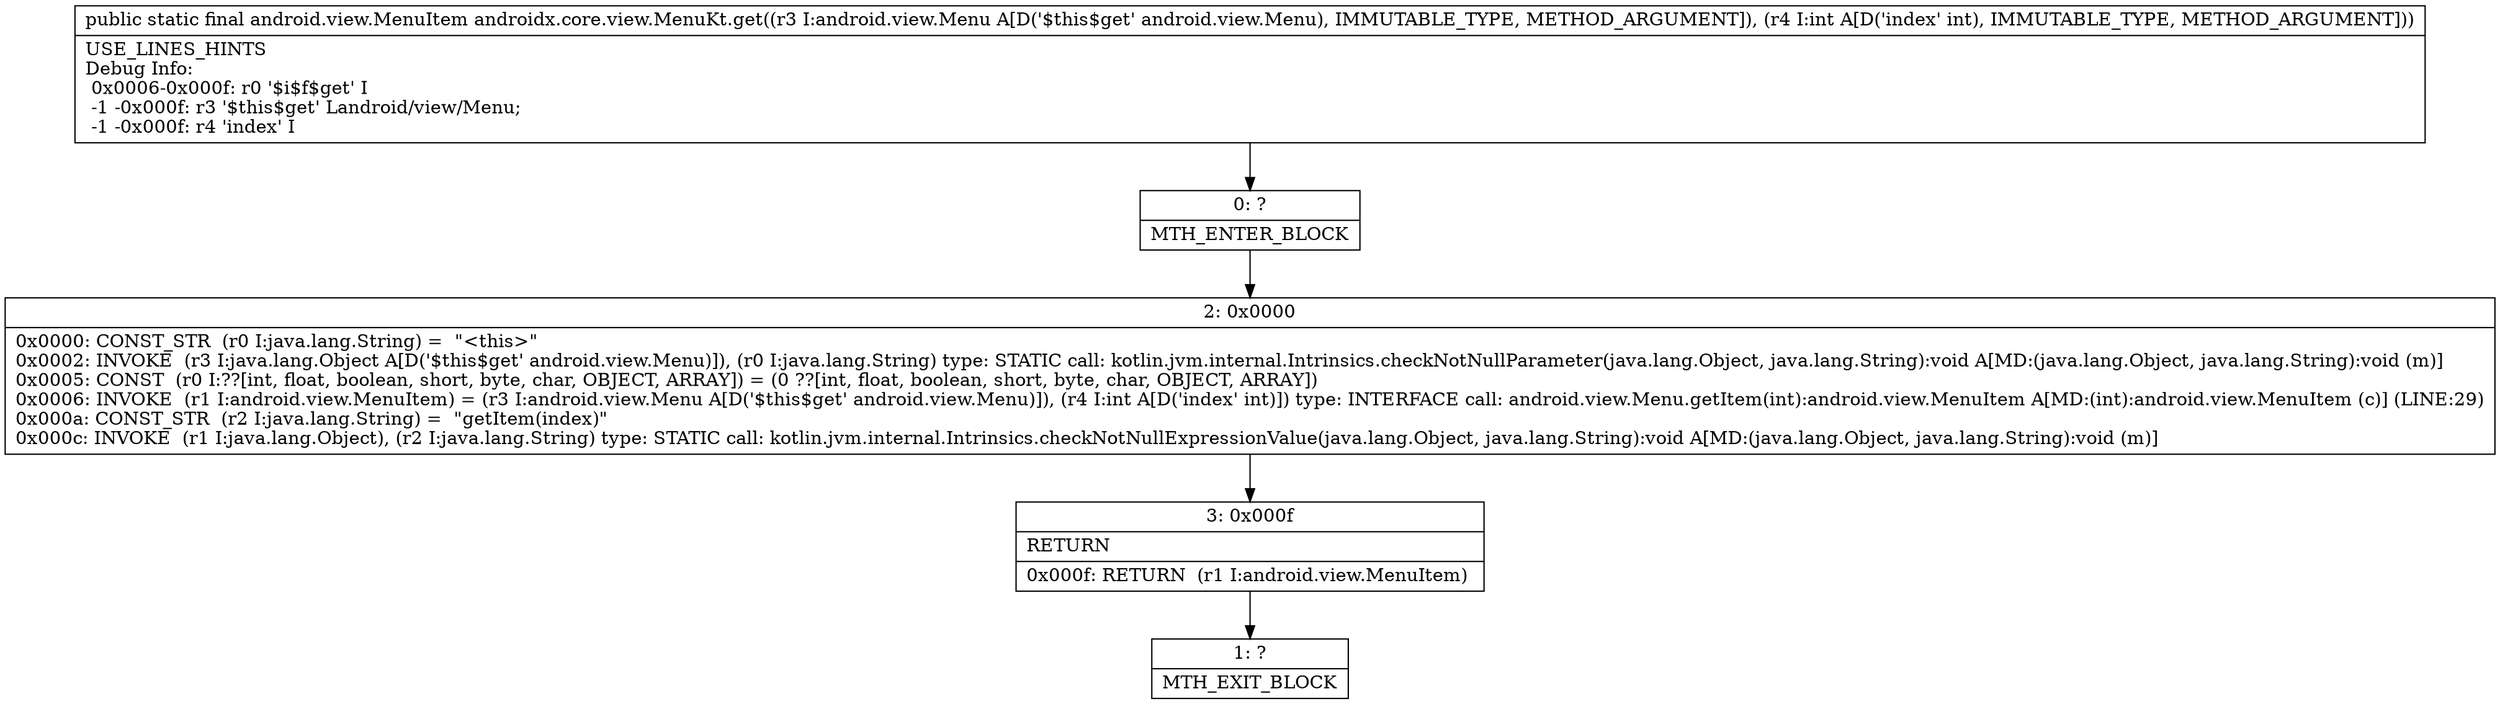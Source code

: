 digraph "CFG forandroidx.core.view.MenuKt.get(Landroid\/view\/Menu;I)Landroid\/view\/MenuItem;" {
Node_0 [shape=record,label="{0\:\ ?|MTH_ENTER_BLOCK\l}"];
Node_2 [shape=record,label="{2\:\ 0x0000|0x0000: CONST_STR  (r0 I:java.lang.String) =  \"\<this\>\" \l0x0002: INVOKE  (r3 I:java.lang.Object A[D('$this$get' android.view.Menu)]), (r0 I:java.lang.String) type: STATIC call: kotlin.jvm.internal.Intrinsics.checkNotNullParameter(java.lang.Object, java.lang.String):void A[MD:(java.lang.Object, java.lang.String):void (m)]\l0x0005: CONST  (r0 I:??[int, float, boolean, short, byte, char, OBJECT, ARRAY]) = (0 ??[int, float, boolean, short, byte, char, OBJECT, ARRAY]) \l0x0006: INVOKE  (r1 I:android.view.MenuItem) = (r3 I:android.view.Menu A[D('$this$get' android.view.Menu)]), (r4 I:int A[D('index' int)]) type: INTERFACE call: android.view.Menu.getItem(int):android.view.MenuItem A[MD:(int):android.view.MenuItem (c)] (LINE:29)\l0x000a: CONST_STR  (r2 I:java.lang.String) =  \"getItem(index)\" \l0x000c: INVOKE  (r1 I:java.lang.Object), (r2 I:java.lang.String) type: STATIC call: kotlin.jvm.internal.Intrinsics.checkNotNullExpressionValue(java.lang.Object, java.lang.String):void A[MD:(java.lang.Object, java.lang.String):void (m)]\l}"];
Node_3 [shape=record,label="{3\:\ 0x000f|RETURN\l|0x000f: RETURN  (r1 I:android.view.MenuItem) \l}"];
Node_1 [shape=record,label="{1\:\ ?|MTH_EXIT_BLOCK\l}"];
MethodNode[shape=record,label="{public static final android.view.MenuItem androidx.core.view.MenuKt.get((r3 I:android.view.Menu A[D('$this$get' android.view.Menu), IMMUTABLE_TYPE, METHOD_ARGUMENT]), (r4 I:int A[D('index' int), IMMUTABLE_TYPE, METHOD_ARGUMENT]))  | USE_LINES_HINTS\lDebug Info:\l  0x0006\-0x000f: r0 '$i$f$get' I\l  \-1 \-0x000f: r3 '$this$get' Landroid\/view\/Menu;\l  \-1 \-0x000f: r4 'index' I\l}"];
MethodNode -> Node_0;Node_0 -> Node_2;
Node_2 -> Node_3;
Node_3 -> Node_1;
}


